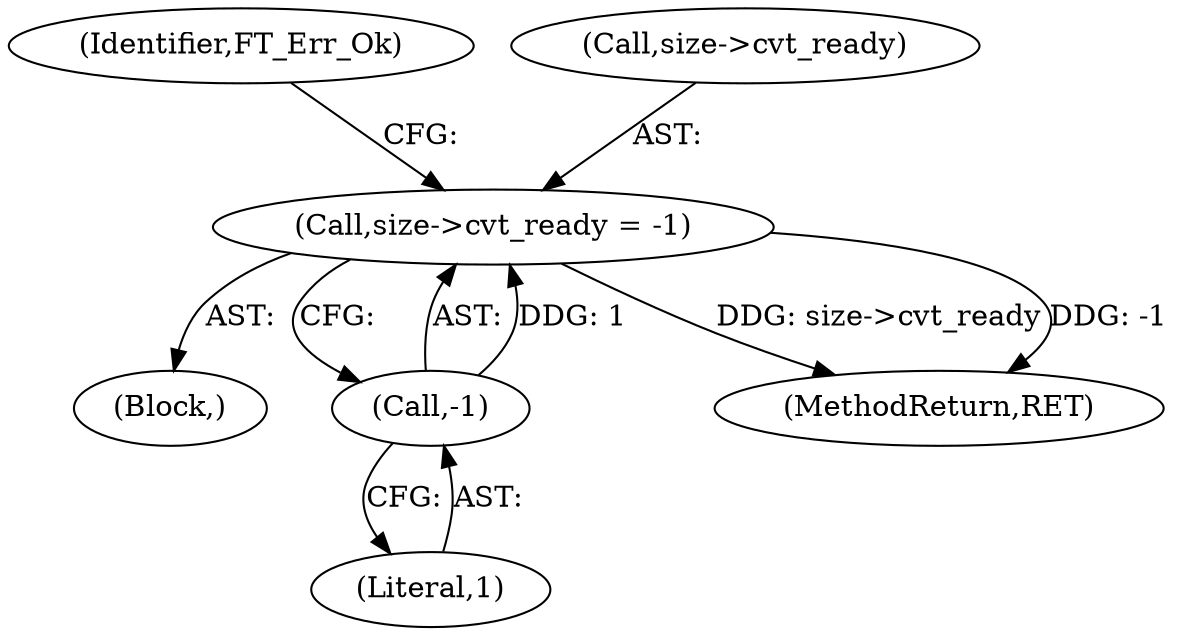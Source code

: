 digraph "0_savannah_e6699596af5c5d6f0ae0ea06e19df87dce088df8@API" {
"1000343" [label="(Call,size->cvt_ready = -1)"];
"1000347" [label="(Call,-1)"];
"1000110" [label="(Block,)"];
"1000350" [label="(Identifier,FT_Err_Ok)"];
"1000344" [label="(Call,size->cvt_ready)"];
"1000348" [label="(Literal,1)"];
"1000351" [label="(MethodReturn,RET)"];
"1000347" [label="(Call,-1)"];
"1000343" [label="(Call,size->cvt_ready = -1)"];
"1000343" -> "1000110"  [label="AST: "];
"1000343" -> "1000347"  [label="CFG: "];
"1000344" -> "1000343"  [label="AST: "];
"1000347" -> "1000343"  [label="AST: "];
"1000350" -> "1000343"  [label="CFG: "];
"1000343" -> "1000351"  [label="DDG: size->cvt_ready"];
"1000343" -> "1000351"  [label="DDG: -1"];
"1000347" -> "1000343"  [label="DDG: 1"];
"1000347" -> "1000348"  [label="CFG: "];
"1000348" -> "1000347"  [label="AST: "];
}
